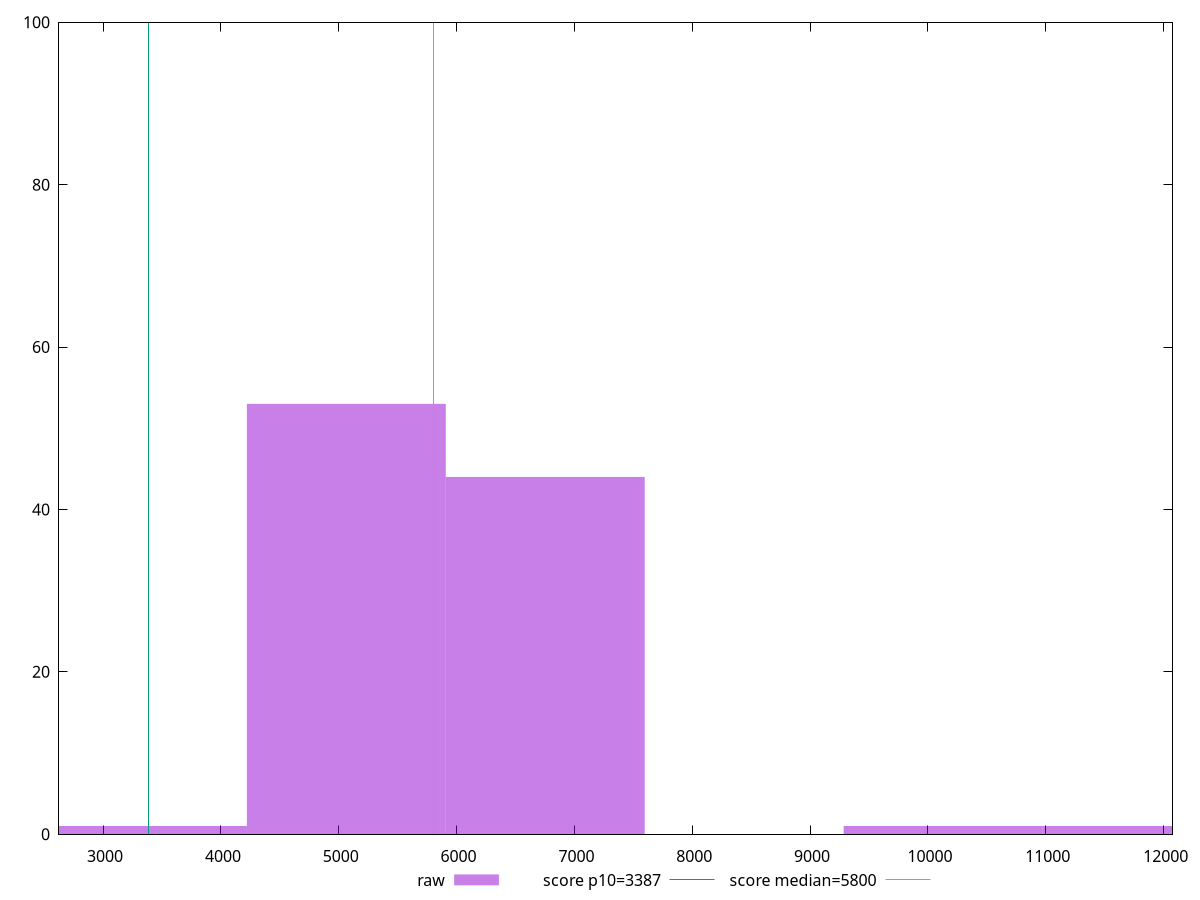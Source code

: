 reset

$raw <<EOF
10128.532322335066 1
11816.621042724244 1
5064.266161167533 53
6752.354881556711 44
3376.1774407783555 1
EOF

set key outside below
set boxwidth 1688.0887203891778
set xrange [2626.073507880211:12075.127829454457]
set yrange [0:100]
set trange [0:100]
set style fill transparent solid 0.5 noborder

set parametric
set terminal svg size 640, 490 enhanced background rgb 'white'
set output "report_00017_2021-02-10T15-08-03.406Z/speed-index/samples/pages/raw/histogram.svg"

plot $raw title "raw" with boxes, \
     3387,t title "score p10=3387", \
     5800,t title "score median=5800"

reset
